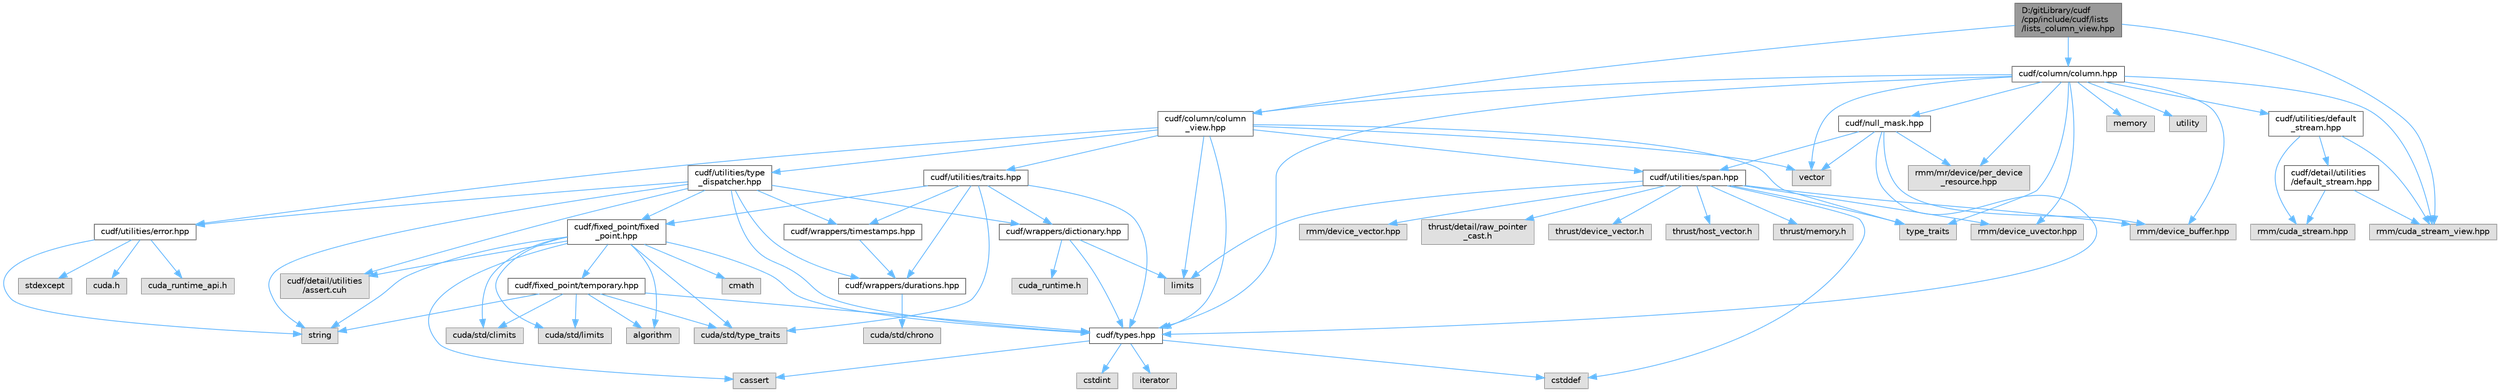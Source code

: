 digraph "D:/gitLibrary/cudf/cpp/include/cudf/lists/lists_column_view.hpp"
{
 // LATEX_PDF_SIZE
  bgcolor="transparent";
  edge [fontname=Helvetica,fontsize=10,labelfontname=Helvetica,labelfontsize=10];
  node [fontname=Helvetica,fontsize=10,shape=box,height=0.2,width=0.4];
  Node1 [id="Node000001",label="D:/gitLibrary/cudf\l/cpp/include/cudf/lists\l/lists_column_view.hpp",height=0.2,width=0.4,color="gray40", fillcolor="grey60", style="filled", fontcolor="black",tooltip="Class definition for cudf::lists_column_view"];
  Node1 -> Node2 [id="edge87_Node000001_Node000002",color="steelblue1",style="solid",tooltip=" "];
  Node2 [id="Node000002",label="cudf/column/column.hpp",height=0.2,width=0.4,color="grey40", fillcolor="white", style="filled",URL="$column_8hpp.html",tooltip="Class definition for cudf::column"];
  Node2 -> Node3 [id="edge88_Node000002_Node000003",color="steelblue1",style="solid",tooltip=" "];
  Node3 [id="Node000003",label="cudf/column/column\l_view.hpp",height=0.2,width=0.4,color="grey40", fillcolor="white", style="filled",URL="$column__view_8hpp.html",tooltip="column view class definitions"];
  Node3 -> Node4 [id="edge89_Node000003_Node000004",color="steelblue1",style="solid",tooltip=" "];
  Node4 [id="Node000004",label="cudf/types.hpp",height=0.2,width=0.4,color="grey40", fillcolor="white", style="filled",URL="$types_8hpp.html",tooltip="Type declarations for libcudf."];
  Node4 -> Node5 [id="edge90_Node000004_Node000005",color="steelblue1",style="solid",tooltip=" "];
  Node5 [id="Node000005",label="cassert",height=0.2,width=0.4,color="grey60", fillcolor="#E0E0E0", style="filled",tooltip=" "];
  Node4 -> Node6 [id="edge91_Node000004_Node000006",color="steelblue1",style="solid",tooltip=" "];
  Node6 [id="Node000006",label="cstddef",height=0.2,width=0.4,color="grey60", fillcolor="#E0E0E0", style="filled",tooltip=" "];
  Node4 -> Node7 [id="edge92_Node000004_Node000007",color="steelblue1",style="solid",tooltip=" "];
  Node7 [id="Node000007",label="cstdint",height=0.2,width=0.4,color="grey60", fillcolor="#E0E0E0", style="filled",tooltip=" "];
  Node4 -> Node8 [id="edge93_Node000004_Node000008",color="steelblue1",style="solid",tooltip=" "];
  Node8 [id="Node000008",label="iterator",height=0.2,width=0.4,color="grey60", fillcolor="#E0E0E0", style="filled",tooltip=" "];
  Node3 -> Node9 [id="edge94_Node000003_Node000009",color="steelblue1",style="solid",tooltip=" "];
  Node9 [id="Node000009",label="cudf/utilities/error.hpp",height=0.2,width=0.4,color="grey40", fillcolor="white", style="filled",URL="$error_8hpp.html",tooltip=" "];
  Node9 -> Node10 [id="edge95_Node000009_Node000010",color="steelblue1",style="solid",tooltip=" "];
  Node10 [id="Node000010",label="cuda.h",height=0.2,width=0.4,color="grey60", fillcolor="#E0E0E0", style="filled",tooltip=" "];
  Node9 -> Node11 [id="edge96_Node000009_Node000011",color="steelblue1",style="solid",tooltip=" "];
  Node11 [id="Node000011",label="cuda_runtime_api.h",height=0.2,width=0.4,color="grey60", fillcolor="#E0E0E0", style="filled",tooltip=" "];
  Node9 -> Node12 [id="edge97_Node000009_Node000012",color="steelblue1",style="solid",tooltip=" "];
  Node12 [id="Node000012",label="stdexcept",height=0.2,width=0.4,color="grey60", fillcolor="#E0E0E0", style="filled",tooltip=" "];
  Node9 -> Node13 [id="edge98_Node000009_Node000013",color="steelblue1",style="solid",tooltip=" "];
  Node13 [id="Node000013",label="string",height=0.2,width=0.4,color="grey60", fillcolor="#E0E0E0", style="filled",tooltip=" "];
  Node3 -> Node14 [id="edge99_Node000003_Node000014",color="steelblue1",style="solid",tooltip=" "];
  Node14 [id="Node000014",label="cudf/utilities/span.hpp",height=0.2,width=0.4,color="grey40", fillcolor="white", style="filled",URL="$span_8hpp.html",tooltip=" "];
  Node14 -> Node15 [id="edge100_Node000014_Node000015",color="steelblue1",style="solid",tooltip=" "];
  Node15 [id="Node000015",label="rmm/device_buffer.hpp",height=0.2,width=0.4,color="grey60", fillcolor="#E0E0E0", style="filled",tooltip=" "];
  Node14 -> Node16 [id="edge101_Node000014_Node000016",color="steelblue1",style="solid",tooltip=" "];
  Node16 [id="Node000016",label="rmm/device_uvector.hpp",height=0.2,width=0.4,color="grey60", fillcolor="#E0E0E0", style="filled",tooltip=" "];
  Node14 -> Node17 [id="edge102_Node000014_Node000017",color="steelblue1",style="solid",tooltip=" "];
  Node17 [id="Node000017",label="rmm/device_vector.hpp",height=0.2,width=0.4,color="grey60", fillcolor="#E0E0E0", style="filled",tooltip=" "];
  Node14 -> Node18 [id="edge103_Node000014_Node000018",color="steelblue1",style="solid",tooltip=" "];
  Node18 [id="Node000018",label="thrust/detail/raw_pointer\l_cast.h",height=0.2,width=0.4,color="grey60", fillcolor="#E0E0E0", style="filled",tooltip=" "];
  Node14 -> Node19 [id="edge104_Node000014_Node000019",color="steelblue1",style="solid",tooltip=" "];
  Node19 [id="Node000019",label="thrust/device_vector.h",height=0.2,width=0.4,color="grey60", fillcolor="#E0E0E0", style="filled",tooltip=" "];
  Node14 -> Node20 [id="edge105_Node000014_Node000020",color="steelblue1",style="solid",tooltip=" "];
  Node20 [id="Node000020",label="thrust/host_vector.h",height=0.2,width=0.4,color="grey60", fillcolor="#E0E0E0", style="filled",tooltip=" "];
  Node14 -> Node21 [id="edge106_Node000014_Node000021",color="steelblue1",style="solid",tooltip=" "];
  Node21 [id="Node000021",label="thrust/memory.h",height=0.2,width=0.4,color="grey60", fillcolor="#E0E0E0", style="filled",tooltip=" "];
  Node14 -> Node6 [id="edge107_Node000014_Node000006",color="steelblue1",style="solid",tooltip=" "];
  Node14 -> Node22 [id="edge108_Node000014_Node000022",color="steelblue1",style="solid",tooltip=" "];
  Node22 [id="Node000022",label="limits",height=0.2,width=0.4,color="grey60", fillcolor="#E0E0E0", style="filled",tooltip=" "];
  Node14 -> Node23 [id="edge109_Node000014_Node000023",color="steelblue1",style="solid",tooltip=" "];
  Node23 [id="Node000023",label="type_traits",height=0.2,width=0.4,color="grey60", fillcolor="#E0E0E0", style="filled",tooltip=" "];
  Node3 -> Node24 [id="edge110_Node000003_Node000024",color="steelblue1",style="solid",tooltip=" "];
  Node24 [id="Node000024",label="cudf/utilities/traits.hpp",height=0.2,width=0.4,color="grey40", fillcolor="white", style="filled",URL="$traits_8hpp.html",tooltip=" "];
  Node24 -> Node25 [id="edge111_Node000024_Node000025",color="steelblue1",style="solid",tooltip=" "];
  Node25 [id="Node000025",label="cudf/fixed_point/fixed\l_point.hpp",height=0.2,width=0.4,color="grey40", fillcolor="white", style="filled",URL="$fixed__point_8hpp.html",tooltip="Class definition for fixed point data type"];
  Node25 -> Node26 [id="edge112_Node000025_Node000026",color="steelblue1",style="solid",tooltip=" "];
  Node26 [id="Node000026",label="cudf/detail/utilities\l/assert.cuh",height=0.2,width=0.4,color="grey60", fillcolor="#E0E0E0", style="filled",tooltip=" "];
  Node25 -> Node27 [id="edge113_Node000025_Node000027",color="steelblue1",style="solid",tooltip=" "];
  Node27 [id="Node000027",label="cudf/fixed_point/temporary.hpp",height=0.2,width=0.4,color="grey40", fillcolor="white", style="filled",URL="$temporary_8hpp.html",tooltip=" "];
  Node27 -> Node4 [id="edge114_Node000027_Node000004",color="steelblue1",style="solid",tooltip=" "];
  Node27 -> Node28 [id="edge115_Node000027_Node000028",color="steelblue1",style="solid",tooltip=" "];
  Node28 [id="Node000028",label="cuda/std/climits",height=0.2,width=0.4,color="grey60", fillcolor="#E0E0E0", style="filled",tooltip=" "];
  Node27 -> Node29 [id="edge116_Node000027_Node000029",color="steelblue1",style="solid",tooltip=" "];
  Node29 [id="Node000029",label="cuda/std/limits",height=0.2,width=0.4,color="grey60", fillcolor="#E0E0E0", style="filled",tooltip=" "];
  Node27 -> Node30 [id="edge117_Node000027_Node000030",color="steelblue1",style="solid",tooltip=" "];
  Node30 [id="Node000030",label="cuda/std/type_traits",height=0.2,width=0.4,color="grey60", fillcolor="#E0E0E0", style="filled",tooltip=" "];
  Node27 -> Node31 [id="edge118_Node000027_Node000031",color="steelblue1",style="solid",tooltip=" "];
  Node31 [id="Node000031",label="algorithm",height=0.2,width=0.4,color="grey60", fillcolor="#E0E0E0", style="filled",tooltip=" "];
  Node27 -> Node13 [id="edge119_Node000027_Node000013",color="steelblue1",style="solid",tooltip=" "];
  Node25 -> Node4 [id="edge120_Node000025_Node000004",color="steelblue1",style="solid",tooltip=" "];
  Node25 -> Node28 [id="edge121_Node000025_Node000028",color="steelblue1",style="solid",tooltip=" "];
  Node25 -> Node29 [id="edge122_Node000025_Node000029",color="steelblue1",style="solid",tooltip=" "];
  Node25 -> Node30 [id="edge123_Node000025_Node000030",color="steelblue1",style="solid",tooltip=" "];
  Node25 -> Node31 [id="edge124_Node000025_Node000031",color="steelblue1",style="solid",tooltip=" "];
  Node25 -> Node5 [id="edge125_Node000025_Node000005",color="steelblue1",style="solid",tooltip=" "];
  Node25 -> Node32 [id="edge126_Node000025_Node000032",color="steelblue1",style="solid",tooltip=" "];
  Node32 [id="Node000032",label="cmath",height=0.2,width=0.4,color="grey60", fillcolor="#E0E0E0", style="filled",tooltip=" "];
  Node25 -> Node13 [id="edge127_Node000025_Node000013",color="steelblue1",style="solid",tooltip=" "];
  Node24 -> Node4 [id="edge128_Node000024_Node000004",color="steelblue1",style="solid",tooltip=" "];
  Node24 -> Node33 [id="edge129_Node000024_Node000033",color="steelblue1",style="solid",tooltip=" "];
  Node33 [id="Node000033",label="cudf/wrappers/dictionary.hpp",height=0.2,width=0.4,color="grey40", fillcolor="white", style="filled",URL="$dictionary_8hpp.html",tooltip="Concrete type definition for dictionary columns."];
  Node33 -> Node34 [id="edge130_Node000033_Node000034",color="steelblue1",style="solid",tooltip=" "];
  Node34 [id="Node000034",label="cuda_runtime.h",height=0.2,width=0.4,color="grey60", fillcolor="#E0E0E0", style="filled",tooltip=" "];
  Node33 -> Node4 [id="edge131_Node000033_Node000004",color="steelblue1",style="solid",tooltip=" "];
  Node33 -> Node22 [id="edge132_Node000033_Node000022",color="steelblue1",style="solid",tooltip=" "];
  Node24 -> Node35 [id="edge133_Node000024_Node000035",color="steelblue1",style="solid",tooltip=" "];
  Node35 [id="Node000035",label="cudf/wrappers/durations.hpp",height=0.2,width=0.4,color="grey40", fillcolor="white", style="filled",URL="$durations_8hpp.html",tooltip="Concrete type definitions for int32_t and int64_t durations in varying resolutions."];
  Node35 -> Node36 [id="edge134_Node000035_Node000036",color="steelblue1",style="solid",tooltip=" "];
  Node36 [id="Node000036",label="cuda/std/chrono",height=0.2,width=0.4,color="grey60", fillcolor="#E0E0E0", style="filled",tooltip=" "];
  Node24 -> Node37 [id="edge135_Node000024_Node000037",color="steelblue1",style="solid",tooltip=" "];
  Node37 [id="Node000037",label="cudf/wrappers/timestamps.hpp",height=0.2,width=0.4,color="grey40", fillcolor="white", style="filled",URL="$timestamps_8hpp.html",tooltip="Concrete type definitions for int32_t and int64_t timestamps in varying resolutions as durations sinc..."];
  Node37 -> Node35 [id="edge136_Node000037_Node000035",color="steelblue1",style="solid",tooltip=" "];
  Node24 -> Node30 [id="edge137_Node000024_Node000030",color="steelblue1",style="solid",tooltip=" "];
  Node3 -> Node38 [id="edge138_Node000003_Node000038",color="steelblue1",style="solid",tooltip=" "];
  Node38 [id="Node000038",label="cudf/utilities/type\l_dispatcher.hpp",height=0.2,width=0.4,color="grey40", fillcolor="white", style="filled",URL="$type__dispatcher_8hpp.html",tooltip="Defines the mapping between cudf::type_id runtime type information and concrete C++ types."];
  Node38 -> Node26 [id="edge139_Node000038_Node000026",color="steelblue1",style="solid",tooltip=" "];
  Node38 -> Node25 [id="edge140_Node000038_Node000025",color="steelblue1",style="solid",tooltip=" "];
  Node38 -> Node4 [id="edge141_Node000038_Node000004",color="steelblue1",style="solid",tooltip=" "];
  Node38 -> Node9 [id="edge142_Node000038_Node000009",color="steelblue1",style="solid",tooltip=" "];
  Node38 -> Node33 [id="edge143_Node000038_Node000033",color="steelblue1",style="solid",tooltip=" "];
  Node38 -> Node35 [id="edge144_Node000038_Node000035",color="steelblue1",style="solid",tooltip=" "];
  Node38 -> Node37 [id="edge145_Node000038_Node000037",color="steelblue1",style="solid",tooltip=" "];
  Node38 -> Node13 [id="edge146_Node000038_Node000013",color="steelblue1",style="solid",tooltip=" "];
  Node3 -> Node22 [id="edge147_Node000003_Node000022",color="steelblue1",style="solid",tooltip=" "];
  Node3 -> Node23 [id="edge148_Node000003_Node000023",color="steelblue1",style="solid",tooltip=" "];
  Node3 -> Node39 [id="edge149_Node000003_Node000039",color="steelblue1",style="solid",tooltip=" "];
  Node39 [id="Node000039",label="vector",height=0.2,width=0.4,color="grey60", fillcolor="#E0E0E0", style="filled",tooltip=" "];
  Node2 -> Node40 [id="edge150_Node000002_Node000040",color="steelblue1",style="solid",tooltip=" "];
  Node40 [id="Node000040",label="cudf/null_mask.hpp",height=0.2,width=0.4,color="grey40", fillcolor="white", style="filled",URL="$null__mask_8hpp.html",tooltip="APIs for managing validity bitmasks"];
  Node40 -> Node4 [id="edge151_Node000040_Node000004",color="steelblue1",style="solid",tooltip=" "];
  Node40 -> Node14 [id="edge152_Node000040_Node000014",color="steelblue1",style="solid",tooltip=" "];
  Node40 -> Node15 [id="edge153_Node000040_Node000015",color="steelblue1",style="solid",tooltip=" "];
  Node40 -> Node41 [id="edge154_Node000040_Node000041",color="steelblue1",style="solid",tooltip=" "];
  Node41 [id="Node000041",label="rmm/mr/device/per_device\l_resource.hpp",height=0.2,width=0.4,color="grey60", fillcolor="#E0E0E0", style="filled",tooltip=" "];
  Node40 -> Node39 [id="edge155_Node000040_Node000039",color="steelblue1",style="solid",tooltip=" "];
  Node2 -> Node4 [id="edge156_Node000002_Node000004",color="steelblue1",style="solid",tooltip=" "];
  Node2 -> Node42 [id="edge157_Node000002_Node000042",color="steelblue1",style="solid",tooltip=" "];
  Node42 [id="Node000042",label="cudf/utilities/default\l_stream.hpp",height=0.2,width=0.4,color="grey40", fillcolor="white", style="filled",URL="$utilities_2default__stream_8hpp.html",tooltip=" "];
  Node42 -> Node43 [id="edge158_Node000042_Node000043",color="steelblue1",style="solid",tooltip=" "];
  Node43 [id="Node000043",label="cudf/detail/utilities\l/default_stream.hpp",height=0.2,width=0.4,color="grey40", fillcolor="white", style="filled",URL="$detail_2utilities_2default__stream_8hpp.html",tooltip=" "];
  Node43 -> Node44 [id="edge159_Node000043_Node000044",color="steelblue1",style="solid",tooltip=" "];
  Node44 [id="Node000044",label="rmm/cuda_stream.hpp",height=0.2,width=0.4,color="grey60", fillcolor="#E0E0E0", style="filled",tooltip=" "];
  Node43 -> Node45 [id="edge160_Node000043_Node000045",color="steelblue1",style="solid",tooltip=" "];
  Node45 [id="Node000045",label="rmm/cuda_stream_view.hpp",height=0.2,width=0.4,color="grey60", fillcolor="#E0E0E0", style="filled",tooltip=" "];
  Node42 -> Node44 [id="edge161_Node000042_Node000044",color="steelblue1",style="solid",tooltip=" "];
  Node42 -> Node45 [id="edge162_Node000042_Node000045",color="steelblue1",style="solid",tooltip=" "];
  Node2 -> Node45 [id="edge163_Node000002_Node000045",color="steelblue1",style="solid",tooltip=" "];
  Node2 -> Node15 [id="edge164_Node000002_Node000015",color="steelblue1",style="solid",tooltip=" "];
  Node2 -> Node16 [id="edge165_Node000002_Node000016",color="steelblue1",style="solid",tooltip=" "];
  Node2 -> Node41 [id="edge166_Node000002_Node000041",color="steelblue1",style="solid",tooltip=" "];
  Node2 -> Node46 [id="edge167_Node000002_Node000046",color="steelblue1",style="solid",tooltip=" "];
  Node46 [id="Node000046",label="memory",height=0.2,width=0.4,color="grey60", fillcolor="#E0E0E0", style="filled",tooltip=" "];
  Node2 -> Node23 [id="edge168_Node000002_Node000023",color="steelblue1",style="solid",tooltip=" "];
  Node2 -> Node47 [id="edge169_Node000002_Node000047",color="steelblue1",style="solid",tooltip=" "];
  Node47 [id="Node000047",label="utility",height=0.2,width=0.4,color="grey60", fillcolor="#E0E0E0", style="filled",tooltip=" "];
  Node2 -> Node39 [id="edge170_Node000002_Node000039",color="steelblue1",style="solid",tooltip=" "];
  Node1 -> Node3 [id="edge171_Node000001_Node000003",color="steelblue1",style="solid",tooltip=" "];
  Node1 -> Node45 [id="edge172_Node000001_Node000045",color="steelblue1",style="solid",tooltip=" "];
}
